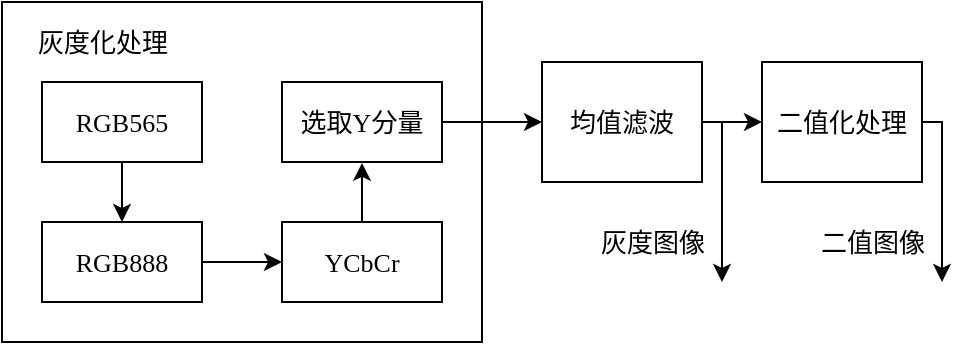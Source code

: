 <mxfile scale="10" border="0">
    <diagram id="Jf5RHwIwj3P055EiEldz" name="第 1 页">
        <mxGraphModel dx="2098" dy="526" grid="1" gridSize="10" guides="1" tooltips="1" connect="1" arrows="1" fold="1" page="1" pageScale="1" pageWidth="1169" pageHeight="1654" math="0" shadow="0">
            <root>
                <mxCell id="0"/>
                <mxCell id="1" parent="0"/>
                <mxCell id="264" value="" style="rounded=0;whiteSpace=wrap;html=1;fontFamily=宋体;fontSource=https%3A%2F%2Ffonts.googleapis.com%2Fcss%3Ffamily%3D%25E5%25AE%258B%25E4%25BD%2593;fontSize=13;" vertex="1" parent="1">
                    <mxGeometry x="-520" y="340" width="240" height="170" as="geometry"/>
                </mxCell>
                <mxCell id="261" style="edgeStyle=none;html=1;entryX=0.5;entryY=0;entryDx=0;entryDy=0;" edge="1" parent="1" source="257" target="258">
                    <mxGeometry relative="1" as="geometry"/>
                </mxCell>
                <mxCell id="257" value="&lt;font face=&quot;Times New Roman&quot; style=&quot;font-size: 13px&quot;&gt;RGB565&lt;/font&gt;" style="rounded=0;whiteSpace=wrap;html=1;" vertex="1" parent="1">
                    <mxGeometry x="-500" y="380" width="80" height="40" as="geometry"/>
                </mxCell>
                <mxCell id="262" style="edgeStyle=none;html=1;entryX=0;entryY=0.5;entryDx=0;entryDy=0;" edge="1" parent="1" source="258" target="259">
                    <mxGeometry relative="1" as="geometry"/>
                </mxCell>
                <mxCell id="258" value="&lt;span style=&quot;font-family: &amp;#34;times new roman&amp;#34;&quot;&gt;&lt;font style=&quot;font-size: 13px&quot;&gt;RGB888&lt;/font&gt;&lt;/span&gt;" style="rounded=0;whiteSpace=wrap;html=1;" vertex="1" parent="1">
                    <mxGeometry x="-500" y="450" width="80" height="40" as="geometry"/>
                </mxCell>
                <mxCell id="263" style="edgeStyle=none;html=1;entryX=0.5;entryY=1.011;entryDx=0;entryDy=0;entryPerimeter=0;" edge="1" parent="1" source="259" target="260">
                    <mxGeometry relative="1" as="geometry">
                        <Array as="points"/>
                    </mxGeometry>
                </mxCell>
                <mxCell id="259" value="&lt;span style=&quot;font-family: &amp;#34;times new roman&amp;#34;&quot;&gt;&lt;font style=&quot;font-size: 13px&quot;&gt;YCbCr&lt;/font&gt;&lt;/span&gt;" style="rounded=0;whiteSpace=wrap;html=1;" vertex="1" parent="1">
                    <mxGeometry x="-380" y="450" width="80" height="40" as="geometry"/>
                </mxCell>
                <mxCell id="268" style="edgeStyle=none;html=1;entryX=0;entryY=0.5;entryDx=0;entryDy=0;fontFamily=宋体;fontSource=https%3A%2F%2Ffonts.googleapis.com%2Fcss%3Ffamily%3D%25E5%25AE%258B%25E4%25BD%2593;fontSize=13;" edge="1" parent="1" source="260" target="265">
                    <mxGeometry relative="1" as="geometry"/>
                </mxCell>
                <mxCell id="260" value="&lt;font style=&quot;font-size: 13px&quot;&gt;&lt;font face=&quot;宋体&quot; data-font-src=&quot;https://fonts.googleapis.com/css?family=%E5%AE%8B%E4%BD%93&quot; style=&quot;font-size: 13px&quot;&gt;选取&lt;/font&gt;&lt;span style=&quot;font-family: &amp;#34;times new roman&amp;#34;&quot;&gt;Y&lt;/span&gt;&lt;font face=&quot;宋体&quot; style=&quot;font-size: 13px&quot;&gt;分量&lt;/font&gt;&lt;/font&gt;" style="rounded=0;whiteSpace=wrap;html=1;" vertex="1" parent="1">
                    <mxGeometry x="-380" y="380" width="80" height="40" as="geometry"/>
                </mxCell>
                <mxCell id="271" style="edgeStyle=none;html=1;entryX=0;entryY=0.5;entryDx=0;entryDy=0;fontFamily=宋体;fontSource=https%3A%2F%2Ffonts.googleapis.com%2Fcss%3Ffamily%3D%25E5%25AE%258B%25E4%25BD%2593;fontSize=13;" edge="1" parent="1" source="265" target="266">
                    <mxGeometry relative="1" as="geometry">
                        <Array as="points">
                            <mxPoint x="-160" y="400"/>
                        </Array>
                    </mxGeometry>
                </mxCell>
                <mxCell id="265" value="&lt;font face=&quot;宋体&quot;&gt;&lt;span style=&quot;font-size: 13px&quot;&gt;均值滤波&lt;/span&gt;&lt;/font&gt;" style="rounded=0;whiteSpace=wrap;html=1;" vertex="1" parent="1">
                    <mxGeometry x="-250" y="370" width="80" height="60" as="geometry"/>
                </mxCell>
                <mxCell id="270" style="edgeStyle=none;html=1;fontFamily=宋体;fontSource=https%3A%2F%2Ffonts.googleapis.com%2Fcss%3Ffamily%3D%25E5%25AE%258B%25E4%25BD%2593;fontSize=13;rounded=0;" edge="1" parent="1" source="266">
                    <mxGeometry relative="1" as="geometry">
                        <mxPoint x="-50" y="480" as="targetPoint"/>
                        <Array as="points">
                            <mxPoint x="-50" y="400"/>
                        </Array>
                    </mxGeometry>
                </mxCell>
                <mxCell id="266" value="&lt;font face=&quot;宋体&quot;&gt;&lt;span style=&quot;font-size: 13px&quot;&gt;二值化处理&lt;/span&gt;&lt;/font&gt;" style="rounded=0;whiteSpace=wrap;html=1;" vertex="1" parent="1">
                    <mxGeometry x="-140" y="370" width="80" height="60" as="geometry"/>
                </mxCell>
                <mxCell id="267" value="&lt;span&gt;灰度化处理&lt;/span&gt;" style="text;html=1;align=center;verticalAlign=middle;resizable=0;points=[];autosize=1;strokeColor=none;fillColor=none;fontSize=13;fontFamily=宋体;" vertex="1" parent="1">
                    <mxGeometry x="-510" y="350" width="80" height="20" as="geometry"/>
                </mxCell>
                <mxCell id="272" style="edgeStyle=none;html=1;fontFamily=宋体;fontSource=https%3A%2F%2Ffonts.googleapis.com%2Fcss%3Ffamily%3D%25E5%25AE%258B%25E4%25BD%2593;fontSize=13;" edge="1" parent="1">
                    <mxGeometry relative="1" as="geometry">
                        <mxPoint x="-160" y="480" as="targetPoint"/>
                        <mxPoint x="-160" y="400" as="sourcePoint"/>
                        <Array as="points">
                            <mxPoint x="-160" y="450"/>
                        </Array>
                    </mxGeometry>
                </mxCell>
                <mxCell id="273" value="灰度图像" style="text;html=1;align=center;verticalAlign=middle;resizable=0;points=[];autosize=1;strokeColor=none;fillColor=none;fontSize=13;fontFamily=宋体;" vertex="1" parent="1">
                    <mxGeometry x="-230" y="450" width="70" height="20" as="geometry"/>
                </mxCell>
                <mxCell id="274" value="二值图像" style="text;html=1;align=center;verticalAlign=middle;resizable=0;points=[];autosize=1;strokeColor=none;fillColor=none;fontSize=13;fontFamily=宋体;" vertex="1" parent="1">
                    <mxGeometry x="-120" y="450" width="70" height="20" as="geometry"/>
                </mxCell>
            </root>
        </mxGraphModel>
    </diagram>
</mxfile>